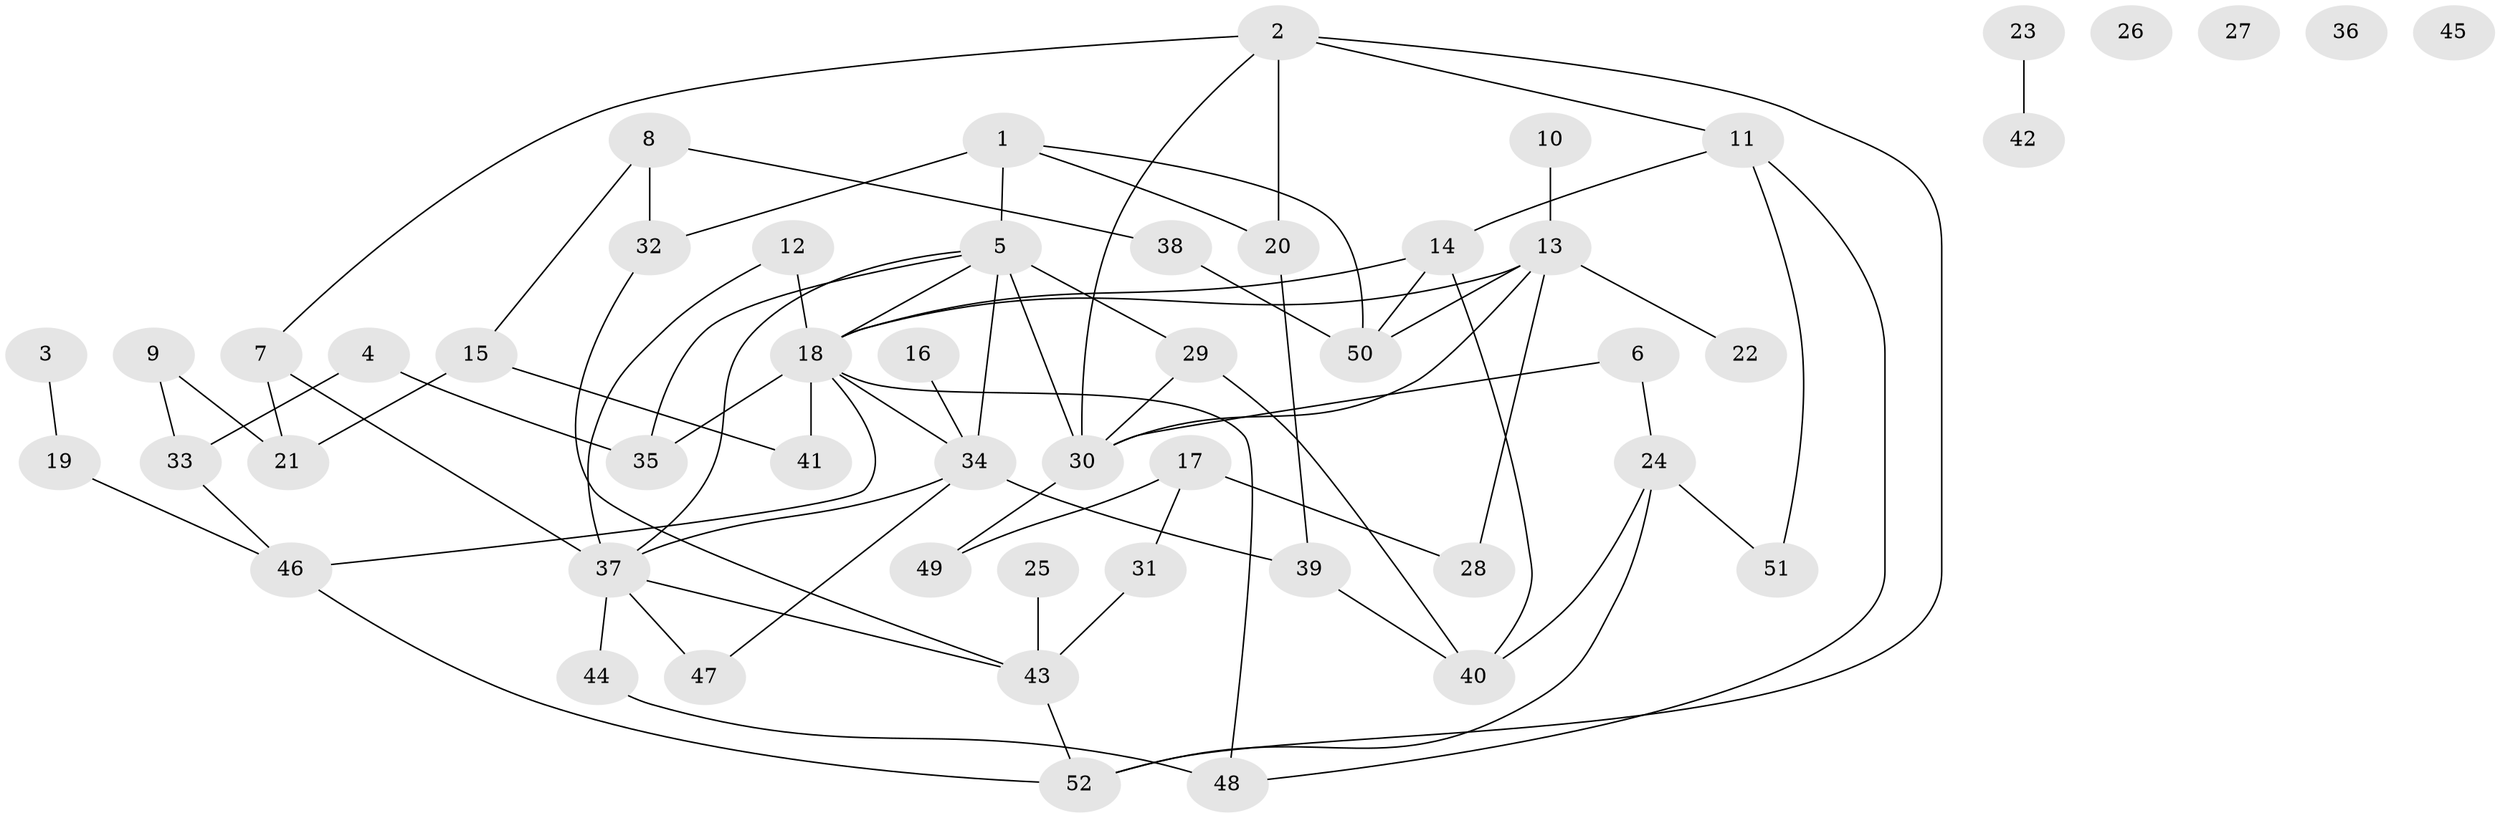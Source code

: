// coarse degree distribution, {5: 0.09375, 7: 0.0625, 1: 0.09375, 3: 0.21875, 4: 0.15625, 2: 0.09375, 11: 0.03125, 0: 0.15625, 6: 0.09375}
// Generated by graph-tools (version 1.1) at 2025/23/03/03/25 07:23:26]
// undirected, 52 vertices, 76 edges
graph export_dot {
graph [start="1"]
  node [color=gray90,style=filled];
  1;
  2;
  3;
  4;
  5;
  6;
  7;
  8;
  9;
  10;
  11;
  12;
  13;
  14;
  15;
  16;
  17;
  18;
  19;
  20;
  21;
  22;
  23;
  24;
  25;
  26;
  27;
  28;
  29;
  30;
  31;
  32;
  33;
  34;
  35;
  36;
  37;
  38;
  39;
  40;
  41;
  42;
  43;
  44;
  45;
  46;
  47;
  48;
  49;
  50;
  51;
  52;
  1 -- 5;
  1 -- 20;
  1 -- 32;
  1 -- 50;
  2 -- 7;
  2 -- 11;
  2 -- 20;
  2 -- 30;
  2 -- 52;
  3 -- 19;
  4 -- 33;
  4 -- 35;
  5 -- 18;
  5 -- 29;
  5 -- 30;
  5 -- 34;
  5 -- 35;
  5 -- 37;
  6 -- 24;
  6 -- 30;
  7 -- 21;
  7 -- 37;
  8 -- 15;
  8 -- 32;
  8 -- 38;
  9 -- 21;
  9 -- 33;
  10 -- 13;
  11 -- 14;
  11 -- 48;
  11 -- 51;
  12 -- 18;
  12 -- 37;
  13 -- 18;
  13 -- 22;
  13 -- 28;
  13 -- 30;
  13 -- 50;
  14 -- 18;
  14 -- 40;
  14 -- 50;
  15 -- 21;
  15 -- 41;
  16 -- 34;
  17 -- 28;
  17 -- 31;
  17 -- 49;
  18 -- 34;
  18 -- 35;
  18 -- 41;
  18 -- 46;
  18 -- 48;
  19 -- 46;
  20 -- 39;
  23 -- 42;
  24 -- 40;
  24 -- 51;
  24 -- 52;
  25 -- 43;
  29 -- 30;
  29 -- 40;
  30 -- 49;
  31 -- 43;
  32 -- 43;
  33 -- 46;
  34 -- 37;
  34 -- 39;
  34 -- 47;
  37 -- 43;
  37 -- 44;
  37 -- 47;
  38 -- 50;
  39 -- 40;
  43 -- 52;
  44 -- 48;
  46 -- 52;
}
